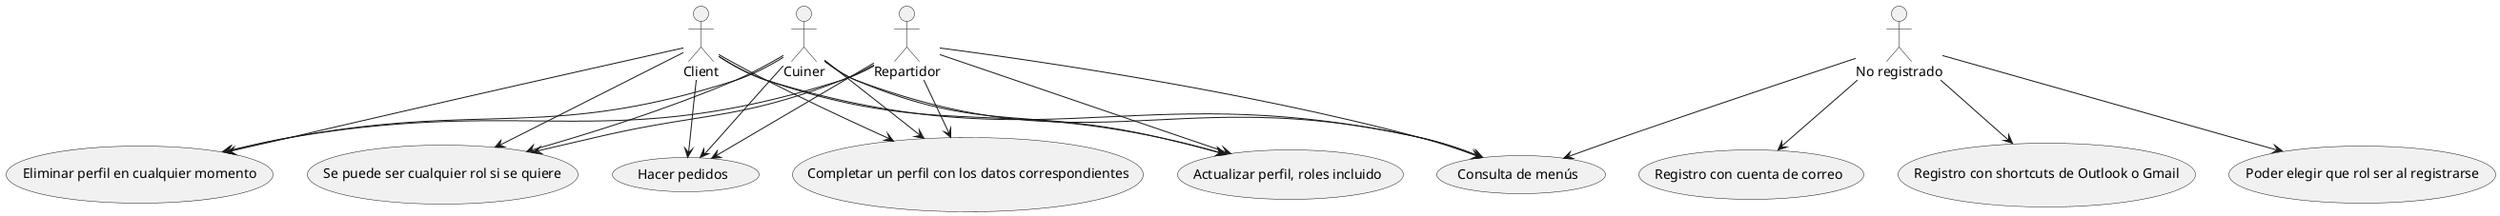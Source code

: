@startuml
:Client: as cl
:Cuiner: as cu
:Repartidor: as r
:No registrado: as n


(Consulta de menús) as R1
(Hacer pedidos) as R2
(Registro con cuenta de correo) as R3
(Registro con shortcuts de Outlook o Gmail) as R4
(Completar un perfil con los datos correspondientes) as R5
(Actualizar perfil, roles incluido) as R6
(Eliminar perfil en cualquier momento) as R7
(Poder elegir que rol ser al registrarse) as R8
(Se puede ser cualquier rol si se quiere) as R9

cl --> R1
cu --> R1
r --> R1
n --> R1
cl --> R2
cu --> R2
r --> R2
n --> R3
n --> R4
cl --> R5
cu --> R5
r --> R5
cl --> R6
cu --> R6
r --> R6
cl --> R7
cu --> R7
r --> R7
n --> R8
cl --> R9
cu --> R9
r --> R9
@enduml
